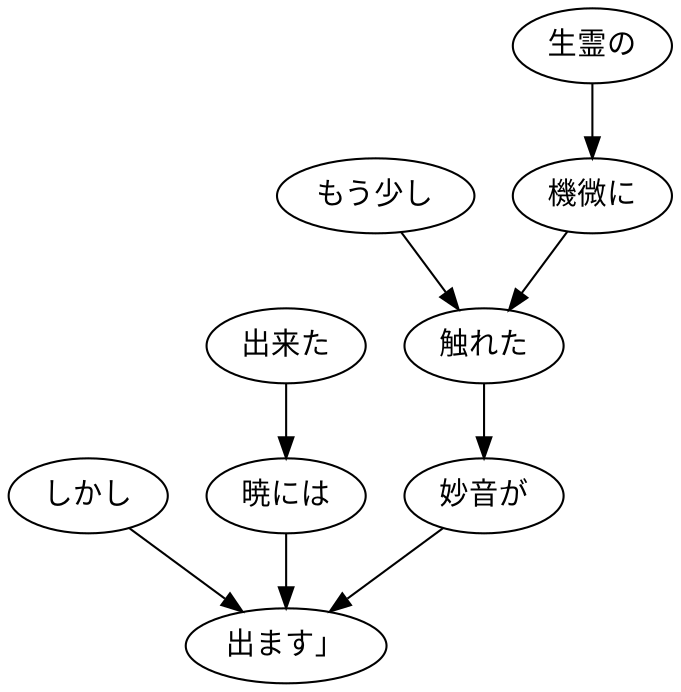digraph graph7729 {
	node0 [label="しかし"];
	node1 [label="出来た"];
	node2 [label="暁には"];
	node3 [label="もう少し"];
	node4 [label="生霊の"];
	node5 [label="機微に"];
	node6 [label="触れた"];
	node7 [label="妙音が"];
	node8 [label="出ます」"];
	node0 -> node8;
	node1 -> node2;
	node2 -> node8;
	node3 -> node6;
	node4 -> node5;
	node5 -> node6;
	node6 -> node7;
	node7 -> node8;
}
